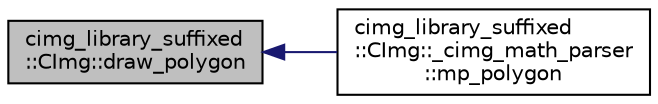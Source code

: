 digraph "cimg_library_suffixed::CImg::draw_polygon"
{
  edge [fontname="Helvetica",fontsize="10",labelfontname="Helvetica",labelfontsize="10"];
  node [fontname="Helvetica",fontsize="10",shape=record];
  rankdir="LR";
  Node1062 [label="cimg_library_suffixed\l::CImg::draw_polygon",height=0.2,width=0.4,color="black", fillcolor="grey75", style="filled", fontcolor="black"];
  Node1062 -> Node1063 [dir="back",color="midnightblue",fontsize="10",style="solid",fontname="Helvetica"];
  Node1063 [label="cimg_library_suffixed\l::CImg::_cimg_math_parser\l::mp_polygon",height=0.2,width=0.4,color="black", fillcolor="white", style="filled",URL="$structcimg__library__suffixed_1_1_c_img_1_1__cimg__math__parser.html#a1bef99ee64aadb4adc5777e2f4ae81b8"];
}
